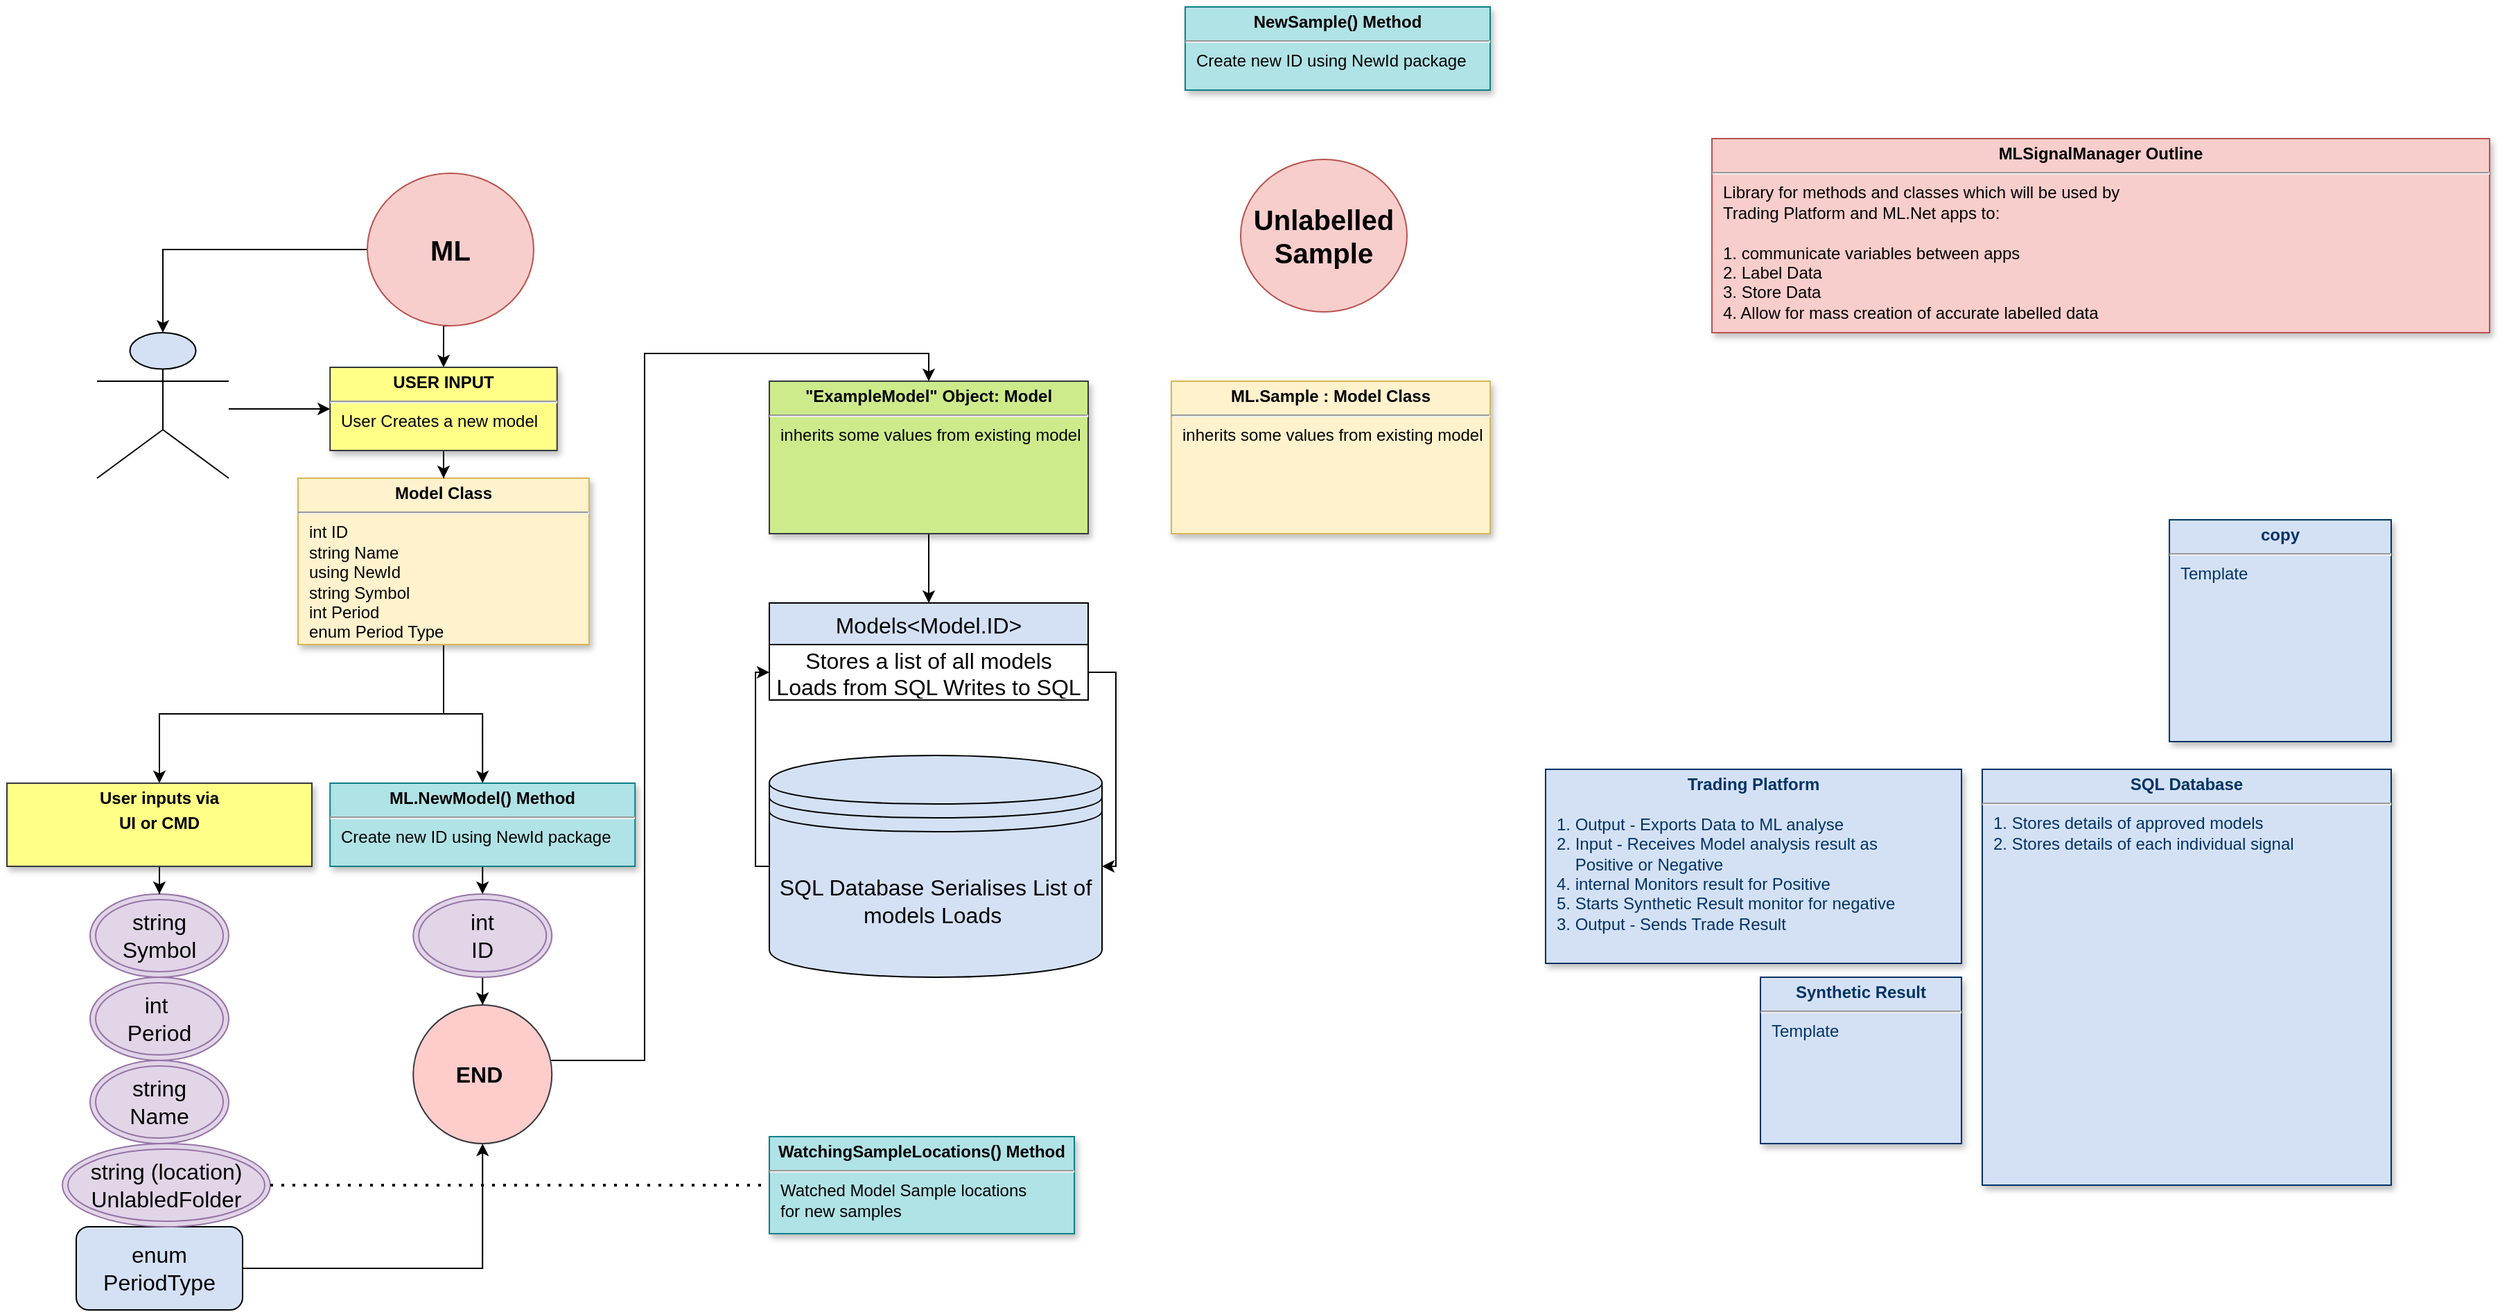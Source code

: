 <mxfile version="20.2.4" type="github">
  <diagram name="Page-1" id="efa7a0a1-bf9b-a30e-e6df-94a7791c09e9">
    <mxGraphModel dx="1673" dy="5887" grid="1" gridSize="10" guides="1" tooltips="1" connect="1" arrows="1" fold="1" page="1" pageScale="1" pageWidth="1169" pageHeight="1654" background="none" math="0" shadow="0">
      <root>
        <mxCell id="0" />
        <mxCell id="1" parent="0" />
        <UserObject label="" tags="Classes User input" id="Nqc6m_4wT6IORtl7EpfO-247">
          <mxCell style="edgeStyle=orthogonalEdgeStyle;rounded=0;orthogonalLoop=1;jettySize=auto;html=1;labelBorderColor=none;fontSize=16;" edge="1" parent="1" source="21" target="Nqc6m_4wT6IORtl7EpfO-185">
            <mxGeometry relative="1" as="geometry" />
          </mxCell>
        </UserObject>
        <UserObject label="" tags="Methods Classes" id="Nqc6m_4wT6IORtl7EpfO-248">
          <mxCell style="edgeStyle=orthogonalEdgeStyle;rounded=0;orthogonalLoop=1;jettySize=auto;html=1;labelBorderColor=none;fontSize=16;entryX=0.5;entryY=0;entryDx=0;entryDy=0;" edge="1" parent="1" source="21" target="Nqc6m_4wT6IORtl7EpfO-205">
            <mxGeometry relative="1" as="geometry">
              <mxPoint x="940" y="-3160" as="targetPoint" />
              <Array as="points">
                <mxPoint x="885" y="-3160" />
                <mxPoint x="913" y="-3160" />
              </Array>
            </mxGeometry>
          </mxCell>
        </UserObject>
        <UserObject label="&lt;p style=&quot;margin: 4px 0px 0px; text-align: center;&quot;&gt;&lt;b&gt;Model Class&lt;/b&gt;&lt;/p&gt;&lt;hr&gt;&lt;p style=&quot;margin: 0px; margin-left: 8px;&quot;&gt;int ID&amp;nbsp;&amp;nbsp;&lt;/p&gt;&lt;p style=&quot;margin: 0px; margin-left: 8px;&quot;&gt;string Name&lt;/p&gt;&lt;p style=&quot;margin: 0px; margin-left: 8px;&quot;&gt;using NewId&lt;/p&gt;&lt;p style=&quot;margin: 0px; margin-left: 8px;&quot;&gt;string Symbol&lt;/p&gt;&lt;p style=&quot;margin: 0px; margin-left: 8px;&quot;&gt;int Period&lt;/p&gt;&lt;p style=&quot;margin: 0px; margin-left: 8px;&quot;&gt;enum Period Type&lt;/p&gt;&lt;p style=&quot;margin: 0px; margin-left: 8px;&quot;&gt;&lt;br&gt;&lt;/p&gt;&lt;p style=&quot;margin: 0px; margin-left: 8px;&quot;&gt;&lt;br&gt;&lt;/p&gt;&lt;p style=&quot;margin: 0px; margin-left: 8px;&quot;&gt;&lt;br&gt;&lt;/p&gt;&lt;p style=&quot;margin: 0px; margin-left: 8px;&quot;&gt;&lt;br&gt;&lt;/p&gt;&lt;p style=&quot;margin: 0px; margin-left: 8px;&quot;&gt;&lt;br&gt;&lt;/p&gt;&lt;p style=&quot;margin: 0px; margin-left: 8px;&quot;&gt;&lt;br&gt;&lt;/p&gt;&lt;p style=&quot;margin: 0px; margin-left: 8px;&quot;&gt;&amp;nbsp;&lt;/p&gt;" tags="Classes" id="21">
          <mxCell style="verticalAlign=top;align=left;overflow=fill;fontSize=12;fontFamily=Helvetica;html=1;strokeColor=#d6b656;shadow=1;fillColor=#fff2cc;" parent="1" vertex="1">
            <mxGeometry x="779.99" y="-3330" width="210" height="120" as="geometry" />
          </mxCell>
        </UserObject>
        <mxCell id="25" value="&lt;p style=&quot;margin: 4px 0px 0px; text-align: center;&quot;&gt;&lt;b style=&quot;&quot;&gt;MLSignalManager Outline&lt;/b&gt;&lt;/p&gt;&lt;hr&gt;&lt;p style=&quot;margin: 0px; margin-left: 8px;&quot;&gt;Library for methods and classes which&amp;nbsp;&lt;span style=&quot;background-color: initial;&quot;&gt;will be used by&lt;/span&gt;&lt;/p&gt;&lt;p style=&quot;margin: 0px; margin-left: 8px;&quot;&gt;&lt;span style=&quot;background-color: initial;&quot;&gt;Trading Platform and ML.Net apps to:&lt;/span&gt;&lt;/p&gt;&lt;p style=&quot;margin: 0px; margin-left: 8px;&quot;&gt;&lt;br&gt;&lt;/p&gt;&lt;p style=&quot;margin: 0px; margin-left: 8px;&quot;&gt;1. communicate variables between apps&lt;/p&gt;&lt;p style=&quot;margin: 0px; margin-left: 8px;&quot;&gt;2. Label Data&lt;/p&gt;&lt;p style=&quot;margin: 0px; margin-left: 8px;&quot;&gt;3. Store Data&lt;/p&gt;&lt;p style=&quot;margin: 0px; margin-left: 8px;&quot;&gt;4. Allow for mass creation of accurate labelled data&lt;/p&gt;&lt;p style=&quot;margin: 0px; margin-left: 8px;&quot;&gt;&lt;br&gt;&lt;/p&gt;&lt;p style=&quot;margin: 0px; margin-left: 8px;&quot;&gt;&lt;br&gt;&lt;/p&gt;" style="verticalAlign=top;align=left;overflow=fill;fontSize=12;fontFamily=Helvetica;html=1;strokeColor=#b85450;shadow=1;fillColor=#f8cecc;" parent="1" vertex="1">
          <mxGeometry x="1800" y="-3575" width="561" height="140" as="geometry" />
        </mxCell>
        <mxCell id="Nqc6m_4wT6IORtl7EpfO-118" value="&lt;p style=&quot;margin: 4px 0px 0px; text-align: center;&quot;&gt;&lt;strong style=&quot;&quot;&gt;Trading Platform&lt;/strong&gt;&lt;/p&gt;&lt;p style=&quot;margin: 0px; margin-left: 8px;&quot;&gt;&lt;br&gt;&lt;/p&gt;&lt;p style=&quot;margin: 0px; margin-left: 8px;&quot;&gt;1. Output - Exports Data to ML analyse&lt;/p&gt;&lt;p style=&quot;margin: 0px; margin-left: 8px;&quot;&gt;2. Input - Receives Model analysis result&amp;nbsp;&lt;span style=&quot;background-color: initial;&quot;&gt;as&amp;nbsp;&lt;/span&gt;&lt;/p&gt;&lt;p style=&quot;margin: 0px; margin-left: 8px;&quot;&gt;&lt;span style=&quot;background-color: initial;&quot;&gt;&amp;nbsp; &amp;nbsp; Positive or Negative&lt;/span&gt;&lt;/p&gt;&lt;p style=&quot;margin: 0px; margin-left: 8px;&quot;&gt;4. internal Monitors result for Positive&lt;/p&gt;&lt;p style=&quot;margin: 0px; margin-left: 8px;&quot;&gt;5. Starts Synthetic Result monitor for negative&lt;/p&gt;&lt;p style=&quot;margin: 0px; margin-left: 8px;&quot;&gt;3. Output - Sends Trade Result&lt;/p&gt;" style="verticalAlign=top;align=left;overflow=fill;fontSize=12;fontFamily=Helvetica;html=1;strokeColor=#003366;shadow=1;fillColor=#D4E1F5;fontColor=#003366" vertex="1" parent="1">
          <mxGeometry x="1680" y="-3120" width="300" height="140" as="geometry" />
        </mxCell>
        <mxCell id="Nqc6m_4wT6IORtl7EpfO-119" value="&lt;p style=&quot;margin: 4px 0px 0px; text-align: center;&quot;&gt;&lt;strong style=&quot;&quot;&gt;SQL Database&lt;/strong&gt;&lt;/p&gt;&lt;hr&gt;&lt;p style=&quot;margin: 0px; margin-left: 8px;&quot;&gt;1. Stores details of approved models&lt;/p&gt;&lt;p style=&quot;margin: 0px; margin-left: 8px;&quot;&gt;2. Stores details of each individual signal&lt;/p&gt;&lt;p style=&quot;margin: 0px; margin-left: 8px;&quot;&gt;&lt;span style=&quot;background-color: initial;&quot;&gt;&amp;nbsp;&lt;/span&gt;&lt;br&gt;&lt;/p&gt;" style="verticalAlign=top;align=left;overflow=fill;fontSize=12;fontFamily=Helvetica;html=1;strokeColor=#003366;shadow=1;fillColor=#D4E1F5;fontColor=#003366" vertex="1" parent="1">
          <mxGeometry x="1995" y="-3120" width="295" height="300" as="geometry" />
        </mxCell>
        <mxCell id="Nqc6m_4wT6IORtl7EpfO-121" value="&lt;p style=&quot;margin: 4px 0px 0px; text-align: center;&quot;&gt;&lt;strong style=&quot;&quot;&gt;Synthetic Result&lt;/strong&gt;&lt;/p&gt;&lt;hr&gt;&lt;p style=&quot;margin: 0px; margin-left: 8px;&quot;&gt;Template&lt;/p&gt;" style="verticalAlign=top;align=left;overflow=fill;fontSize=12;fontFamily=Helvetica;html=1;strokeColor=#003366;shadow=1;fillColor=#D4E1F5;fontColor=#003366" vertex="1" parent="1">
          <mxGeometry x="1835" y="-2970" width="145" height="120" as="geometry" />
        </mxCell>
        <mxCell id="Nqc6m_4wT6IORtl7EpfO-156" style="edgeStyle=orthogonalEdgeStyle;rounded=0;orthogonalLoop=1;jettySize=auto;html=1;fontSize=16;" edge="1" parent="1" source="Nqc6m_4wT6IORtl7EpfO-123" target="Nqc6m_4wT6IORtl7EpfO-137">
          <mxGeometry relative="1" as="geometry" />
        </mxCell>
        <mxCell id="Nqc6m_4wT6IORtl7EpfO-279" style="edgeStyle=orthogonalEdgeStyle;rounded=0;orthogonalLoop=1;jettySize=auto;html=1;exitX=0.5;exitY=1;exitDx=0;exitDy=0;entryX=0.5;entryY=0;entryDx=0;entryDy=0;labelBorderColor=none;fontSize=16;" edge="1" parent="1" source="Nqc6m_4wT6IORtl7EpfO-123" target="Nqc6m_4wT6IORtl7EpfO-152">
          <mxGeometry relative="1" as="geometry">
            <Array as="points">
              <mxPoint x="885" y="-3440" />
            </Array>
          </mxGeometry>
        </mxCell>
        <UserObject label="&lt;b&gt;&lt;font style=&quot;font-size: 20px;&quot;&gt;ML&lt;/font&gt;&lt;/b&gt;" tags="StartBranch" id="Nqc6m_4wT6IORtl7EpfO-123">
          <mxCell style="ellipse;whiteSpace=wrap;html=1;fillColor=#f8cecc;strokeColor=#b85450;" vertex="1" parent="1">
            <mxGeometry x="830" y="-3550" width="120" height="110" as="geometry" />
          </mxCell>
        </UserObject>
        <mxCell id="Nqc6m_4wT6IORtl7EpfO-206" style="edgeStyle=orthogonalEdgeStyle;rounded=0;orthogonalLoop=1;jettySize=auto;html=1;entryX=0;entryY=0.5;entryDx=0;entryDy=0;labelBorderColor=none;fontSize=16;" edge="1" parent="1" source="Nqc6m_4wT6IORtl7EpfO-137" target="Nqc6m_4wT6IORtl7EpfO-152">
          <mxGeometry relative="1" as="geometry">
            <Array as="points">
              <mxPoint x="740" y="-3380" />
              <mxPoint x="740" y="-3380" />
            </Array>
          </mxGeometry>
        </mxCell>
        <mxCell id="Nqc6m_4wT6IORtl7EpfO-137" value="" style="shape=umlActor;verticalLabelPosition=bottom;verticalAlign=top;html=1;outlineConnect=0;fontSize=20;fillColor=#D4E1F5;" vertex="1" parent="1">
          <mxGeometry x="635" y="-3435" width="95" height="105" as="geometry" />
        </mxCell>
        <mxCell id="Nqc6m_4wT6IORtl7EpfO-150" value="&lt;p style=&quot;margin: 4px 0px 0px; text-align: center;&quot;&gt;&lt;strong style=&quot;&quot;&gt;copy&lt;/strong&gt;&lt;/p&gt;&lt;hr&gt;&lt;p style=&quot;margin: 0px; margin-left: 8px;&quot;&gt;Template&lt;/p&gt;" style="verticalAlign=top;align=left;overflow=fill;fontSize=12;fontFamily=Helvetica;html=1;strokeColor=#003366;shadow=1;fillColor=#D4E1F5;fontColor=#003366" vertex="1" parent="1">
          <mxGeometry x="2130" y="-3300" width="160" height="160" as="geometry" />
        </mxCell>
        <UserObject label="" tags="Classes input User" id="Nqc6m_4wT6IORtl7EpfO-233">
          <mxCell style="edgeStyle=orthogonalEdgeStyle;rounded=0;orthogonalLoop=1;jettySize=auto;html=1;entryX=0.5;entryY=0;entryDx=0;entryDy=0;labelBorderColor=none;fontSize=16;" edge="1" parent="1" source="Nqc6m_4wT6IORtl7EpfO-152" target="21">
            <mxGeometry relative="1" as="geometry" />
          </mxCell>
        </UserObject>
        <UserObject label="&lt;p style=&quot;margin: 4px 0px 0px; text-align: center;&quot;&gt;&lt;strong style=&quot;&quot;&gt;USER INPUT&lt;/strong&gt;&lt;/p&gt;&lt;hr&gt;&lt;p style=&quot;margin: 0px; margin-left: 8px;&quot;&gt;User Creates a new model&lt;/p&gt;" tags="User input" id="Nqc6m_4wT6IORtl7EpfO-152">
          <mxCell style="verticalAlign=top;align=left;overflow=fill;fontSize=12;fontFamily=Helvetica;html=1;strokeColor=#36393d;shadow=1;fillColor=#ffff88;" vertex="1" parent="1">
            <mxGeometry x="803.12" y="-3410" width="163.75" height="60" as="geometry" />
          </mxCell>
        </UserObject>
        <mxCell id="Nqc6m_4wT6IORtl7EpfO-153" value="&lt;p style=&quot;margin: 4px 0px 0px; text-align: center;&quot;&gt;&lt;b&gt;ML.Sample : Model Class&lt;/b&gt;&lt;/p&gt;&lt;hr&gt;&lt;p style=&quot;margin: 0px; margin-left: 8px;&quot;&gt;inherits some values from existing model&lt;/p&gt;" style="verticalAlign=top;align=left;overflow=fill;fontSize=12;fontFamily=Helvetica;html=1;strokeColor=#d6b656;shadow=1;fillColor=#fff2cc;" vertex="1" parent="1">
          <mxGeometry x="1410" y="-3400" width="230" height="110" as="geometry" />
        </mxCell>
        <mxCell id="Nqc6m_4wT6IORtl7EpfO-253" style="edgeStyle=orthogonalEdgeStyle;rounded=0;orthogonalLoop=1;jettySize=auto;html=1;entryX=0.5;entryY=0;entryDx=0;entryDy=0;labelBorderColor=none;fontSize=16;" edge="1" parent="1" source="Nqc6m_4wT6IORtl7EpfO-173" target="Nqc6m_4wT6IORtl7EpfO-249">
          <mxGeometry relative="1" as="geometry" />
        </mxCell>
        <UserObject label="int &lt;br&gt;ID" tags="Variables" id="Nqc6m_4wT6IORtl7EpfO-173">
          <mxCell style="ellipse;shape=doubleEllipse;whiteSpace=wrap;html=1;fontSize=16;fillColor=#e1d5e7;strokeColor=#9673a6;" vertex="1" parent="1">
            <mxGeometry x="863.12" y="-3030" width="100" height="60" as="geometry" />
          </mxCell>
        </UserObject>
        <UserObject label="string Symbol" tags="Variables" id="Nqc6m_4wT6IORtl7EpfO-175">
          <mxCell style="ellipse;shape=doubleEllipse;whiteSpace=wrap;html=1;fontSize=16;fillColor=#e1d5e7;strokeColor=#9673a6;" vertex="1" parent="1">
            <mxGeometry x="630" y="-3030" width="100" height="60" as="geometry" />
          </mxCell>
        </UserObject>
        <UserObject label="int&amp;nbsp;&lt;br&gt;Period" tags="Variables" id="Nqc6m_4wT6IORtl7EpfO-177">
          <mxCell style="ellipse;shape=doubleEllipse;whiteSpace=wrap;html=1;fontSize=16;fillColor=#e1d5e7;strokeColor=#9673a6;" vertex="1" parent="1">
            <mxGeometry x="630" y="-2970" width="100" height="60" as="geometry" />
          </mxCell>
        </UserObject>
        <UserObject label="" tags="input User Variables Enums" id="Nqc6m_4wT6IORtl7EpfO-237">
          <mxCell style="edgeStyle=orthogonalEdgeStyle;rounded=0;orthogonalLoop=1;jettySize=auto;html=1;labelBorderColor=none;fontSize=16;" edge="1" parent="1" source="Nqc6m_4wT6IORtl7EpfO-185" target="Nqc6m_4wT6IORtl7EpfO-175">
            <mxGeometry relative="1" as="geometry" />
          </mxCell>
        </UserObject>
        <UserObject label="&lt;p style=&quot;margin: 4px 0px 0px; text-align: center;&quot;&gt;&lt;b&gt;User inputs via&lt;/b&gt;&lt;/p&gt;&lt;p style=&quot;margin: 4px 0px 0px; text-align: center;&quot;&gt;&lt;b&gt;UI or CMD&lt;/b&gt;&lt;/p&gt;&lt;p style=&quot;margin: 4px 0px 0px; text-align: center;&quot;&gt;&lt;b&gt;&lt;br&gt;&lt;/b&gt;&lt;/p&gt;&lt;hr&gt;&lt;p style=&quot;margin: 0px; margin-left: 8px;&quot;&gt;&lt;br&gt;&lt;/p&gt;" tags="User" id="Nqc6m_4wT6IORtl7EpfO-185">
          <mxCell style="verticalAlign=top;align=left;overflow=fill;fontSize=12;fontFamily=Helvetica;html=1;strokeColor=#36393d;shadow=1;fillColor=#ffff88;" vertex="1" parent="1">
            <mxGeometry x="570" y="-3110" width="220" height="60" as="geometry" />
          </mxCell>
        </UserObject>
        <UserObject label="" tags="Enums EndBranch Variables" id="Nqc6m_4wT6IORtl7EpfO-251">
          <mxCell style="edgeStyle=orthogonalEdgeStyle;rounded=0;orthogonalLoop=1;jettySize=auto;html=1;labelBorderColor=none;fontSize=16;" edge="1" parent="1" source="Nqc6m_4wT6IORtl7EpfO-188" target="Nqc6m_4wT6IORtl7EpfO-249">
            <mxGeometry relative="1" as="geometry" />
          </mxCell>
        </UserObject>
        <UserObject label="enum &lt;br&gt;PeriodType" tags="Enums" id="Nqc6m_4wT6IORtl7EpfO-188">
          <mxCell style="rounded=1;whiteSpace=wrap;html=1;fontSize=16;fillColor=#D4E1F5;" vertex="1" parent="1">
            <mxGeometry x="620" y="-2790" width="120" height="60" as="geometry" />
          </mxCell>
        </UserObject>
        <UserObject label="string&lt;br&gt;Name" tags="Variables" id="Nqc6m_4wT6IORtl7EpfO-193">
          <mxCell style="ellipse;shape=doubleEllipse;whiteSpace=wrap;html=1;fontSize=16;fillColor=#e1d5e7;strokeColor=#9673a6;" vertex="1" parent="1">
            <mxGeometry x="630" y="-2910" width="100" height="60" as="geometry" />
          </mxCell>
        </UserObject>
        <UserObject label="" tags="Methods Variables" id="Nqc6m_4wT6IORtl7EpfO-225">
          <mxCell style="edgeStyle=orthogonalEdgeStyle;rounded=0;orthogonalLoop=1;jettySize=auto;html=1;labelBorderColor=none;fontSize=16;" edge="1" parent="1" source="Nqc6m_4wT6IORtl7EpfO-205" target="Nqc6m_4wT6IORtl7EpfO-173">
            <mxGeometry relative="1" as="geometry">
              <Array as="points">
                <mxPoint x="880" y="-2990" />
                <mxPoint x="880" y="-2990" />
              </Array>
            </mxGeometry>
          </mxCell>
        </UserObject>
        <UserObject label="&lt;p style=&quot;margin: 4px 0px 0px; text-align: center;&quot;&gt;&lt;b&gt;ML.NewModel() Method&lt;/b&gt;&lt;/p&gt;&lt;hr&gt;&lt;p style=&quot;margin: 0px; margin-left: 8px;&quot;&gt;Create new ID using NewId package&lt;/p&gt;" tags="Methods" id="Nqc6m_4wT6IORtl7EpfO-205">
          <mxCell style="verticalAlign=top;align=left;overflow=fill;fontSize=12;fontFamily=Helvetica;html=1;strokeColor=#0e8088;shadow=1;fillColor=#b0e3e6;" vertex="1" parent="1">
            <mxGeometry x="803.12" y="-3110" width="220" height="60" as="geometry" />
          </mxCell>
        </UserObject>
        <UserObject label="" tags="Objects List" id="Nqc6m_4wT6IORtl7EpfO-258">
          <mxCell style="edgeStyle=orthogonalEdgeStyle;rounded=0;orthogonalLoop=1;jettySize=auto;html=1;entryX=0.5;entryY=0;entryDx=0;entryDy=0;labelBorderColor=none;fontSize=16;" edge="1" parent="1" source="Nqc6m_4wT6IORtl7EpfO-239" target="Nqc6m_4wT6IORtl7EpfO-254">
            <mxGeometry relative="1" as="geometry" />
          </mxCell>
        </UserObject>
        <UserObject label="&lt;p style=&quot;margin: 4px 0px 0px; text-align: center;&quot;&gt;&lt;b&gt;&quot;ExampleModel&quot; Object: Model&lt;/b&gt;&lt;/p&gt;&lt;hr&gt;&lt;p style=&quot;margin: 0px; margin-left: 8px;&quot;&gt;inherits some values from existing model&lt;/p&gt;" tags="Objects StartBranch" id="Nqc6m_4wT6IORtl7EpfO-239">
          <mxCell style="verticalAlign=top;align=left;overflow=fill;fontSize=12;fontFamily=Helvetica;html=1;strokeColor=#36393d;shadow=1;fillColor=#cdeb8b;" vertex="1" parent="1">
            <mxGeometry x="1120" y="-3400" width="230" height="110" as="geometry" />
          </mxCell>
        </UserObject>
        <UserObject label="" tags="Objects" id="Nqc6m_4wT6IORtl7EpfO-252">
          <mxCell style="edgeStyle=orthogonalEdgeStyle;rounded=0;orthogonalLoop=1;jettySize=auto;html=1;entryX=0.5;entryY=0;entryDx=0;entryDy=0;labelBorderColor=none;fontSize=16;" edge="1" parent="1" source="Nqc6m_4wT6IORtl7EpfO-249" target="Nqc6m_4wT6IORtl7EpfO-239">
            <mxGeometry relative="1" as="geometry">
              <Array as="points">
                <mxPoint x="1030" y="-2910" />
                <mxPoint x="1030" y="-3420" />
                <mxPoint x="1235" y="-3420" />
              </Array>
            </mxGeometry>
          </mxCell>
        </UserObject>
        <UserObject label="&lt;b&gt;END&amp;nbsp;&lt;/b&gt;" tags="EndBranch" id="Nqc6m_4wT6IORtl7EpfO-249">
          <mxCell style="ellipse;whiteSpace=wrap;html=1;aspect=fixed;fontSize=16;fillColor=#ffcccc;strokeColor=#36393d;" vertex="1" parent="1">
            <mxGeometry x="863.12" y="-2950" width="100" height="100" as="geometry" />
          </mxCell>
        </UserObject>
        <UserObject label="Models&lt;Model.ID&gt;" tags="List Objects" id="Nqc6m_4wT6IORtl7EpfO-254">
          <mxCell style="swimlane;fontStyle=0;childLayout=stackLayout;horizontal=1;startSize=30;horizontalStack=0;resizeParent=1;resizeParentMax=0;resizeLast=0;collapsible=1;marginBottom=0;fontSize=16;fillColor=#D4E1F5;" vertex="1" parent="1">
            <mxGeometry x="1120" y="-3240" width="230" height="70" as="geometry" />
          </mxCell>
        </UserObject>
        <mxCell id="Nqc6m_4wT6IORtl7EpfO-256" value="Stores a list of all models &#xa;Loads from SQL Writes to SQL" style="text;strokeColor=none;fillColor=none;align=center;verticalAlign=middle;spacingLeft=4;spacingRight=4;overflow=hidden;points=[[0,0.5],[1,0.5]];portConstraint=eastwest;rotatable=0;fontSize=16;" vertex="1" parent="Nqc6m_4wT6IORtl7EpfO-254">
          <mxGeometry y="30" width="230" height="40" as="geometry" />
        </mxCell>
        <UserObject label="" tags="List SQL" id="Nqc6m_4wT6IORtl7EpfO-262">
          <mxCell style="edgeStyle=orthogonalEdgeStyle;rounded=0;orthogonalLoop=1;jettySize=auto;html=1;labelBorderColor=none;fontSize=16;entryX=0;entryY=0.5;entryDx=0;entryDy=0;exitX=0;exitY=0.5;exitDx=0;exitDy=0;" edge="1" parent="1" source="Nqc6m_4wT6IORtl7EpfO-259" target="Nqc6m_4wT6IORtl7EpfO-256">
            <mxGeometry relative="1" as="geometry">
              <mxPoint x="1100" y="-3190" as="targetPoint" />
              <Array as="points">
                <mxPoint x="1110" y="-3050" />
                <mxPoint x="1110" y="-3190" />
              </Array>
            </mxGeometry>
          </mxCell>
        </UserObject>
        <UserObject label="SQL Database Serialises List of models Loads&amp;nbsp;" tags="SQL EndBranch" id="Nqc6m_4wT6IORtl7EpfO-259">
          <mxCell style="shape=datastore;whiteSpace=wrap;html=1;fontSize=16;fillColor=#D4E1F5;" vertex="1" parent="1">
            <mxGeometry x="1120" y="-3130" width="240" height="160" as="geometry" />
          </mxCell>
        </UserObject>
        <UserObject label="" tags="SQL List" id="Nqc6m_4wT6IORtl7EpfO-261">
          <mxCell style="edgeStyle=orthogonalEdgeStyle;rounded=0;orthogonalLoop=1;jettySize=auto;html=1;entryX=1;entryY=0.5;entryDx=0;entryDy=0;labelBorderColor=none;fontSize=16;" edge="1" parent="1" source="Nqc6m_4wT6IORtl7EpfO-256" target="Nqc6m_4wT6IORtl7EpfO-259">
            <mxGeometry relative="1" as="geometry">
              <Array as="points">
                <mxPoint x="1370" y="-3190" />
                <mxPoint x="1370" y="-3050" />
              </Array>
            </mxGeometry>
          </mxCell>
        </UserObject>
        <mxCell id="Nqc6m_4wT6IORtl7EpfO-263" value="&lt;b&gt;&lt;font style=&quot;font-size: 20px;&quot;&gt;Unlabelled Sample&lt;/font&gt;&lt;/b&gt;" style="ellipse;whiteSpace=wrap;html=1;fillColor=#f8cecc;strokeColor=#b85450;" vertex="1" parent="1">
          <mxGeometry x="1460" y="-3560" width="120" height="110" as="geometry" />
        </mxCell>
        <UserObject label="&lt;p style=&quot;margin: 4px 0px 0px; text-align: center;&quot;&gt;&lt;b&gt;NewSample() Method&lt;/b&gt;&lt;/p&gt;&lt;hr&gt;&lt;p style=&quot;margin: 0px; margin-left: 8px;&quot;&gt;Create new ID using NewId package&lt;/p&gt;" tags="Methods" id="Nqc6m_4wT6IORtl7EpfO-265">
          <mxCell style="verticalAlign=top;align=left;overflow=fill;fontSize=12;fontFamily=Helvetica;html=1;strokeColor=#0e8088;shadow=1;fillColor=#b0e3e6;" vertex="1" parent="1">
            <mxGeometry x="1420" y="-3670" width="220" height="60" as="geometry" />
          </mxCell>
        </UserObject>
        <UserObject label="&lt;p style=&quot;margin: 4px 0px 0px; text-align: center;&quot;&gt;&lt;b&gt;WatchingSampleLocations() Method&lt;/b&gt;&lt;/p&gt;&lt;hr&gt;&lt;p style=&quot;margin: 0px; margin-left: 8px;&quot;&gt;Watched Model Sample locations&amp;nbsp;&lt;/p&gt;&lt;p style=&quot;margin: 0px; margin-left: 8px;&quot;&gt;for new samples&lt;/p&gt;" tags="Methods" id="Nqc6m_4wT6IORtl7EpfO-266">
          <mxCell style="verticalAlign=top;align=left;overflow=fill;fontSize=12;fontFamily=Helvetica;html=1;strokeColor=#0e8088;shadow=1;fillColor=#b0e3e6;" vertex="1" parent="1">
            <mxGeometry x="1120" y="-2855" width="220" height="70" as="geometry" />
          </mxCell>
        </UserObject>
        <UserObject label="string (location)&lt;br&gt;UnlabledFolder" tags="Variables" id="Nqc6m_4wT6IORtl7EpfO-267">
          <mxCell style="ellipse;shape=doubleEllipse;whiteSpace=wrap;html=1;fontSize=16;fillColor=#e1d5e7;strokeColor=#9673a6;" vertex="1" parent="1">
            <mxGeometry x="610" y="-2850" width="150" height="60" as="geometry" />
          </mxCell>
        </UserObject>
        <mxCell id="Nqc6m_4wT6IORtl7EpfO-282" value="" style="endArrow=none;dashed=1;html=1;dashPattern=1 3;strokeWidth=2;rounded=0;labelBorderColor=none;fontSize=16;entryX=0;entryY=0.5;entryDx=0;entryDy=0;exitX=1;exitY=0.5;exitDx=0;exitDy=0;" edge="1" parent="1" source="Nqc6m_4wT6IORtl7EpfO-267" target="Nqc6m_4wT6IORtl7EpfO-266">
          <mxGeometry width="50" height="50" relative="1" as="geometry">
            <mxPoint x="750" y="-2816" as="sourcePoint" />
            <mxPoint x="1110" y="-2820" as="targetPoint" />
          </mxGeometry>
        </mxCell>
      </root>
    </mxGraphModel>
  </diagram>
</mxfile>
